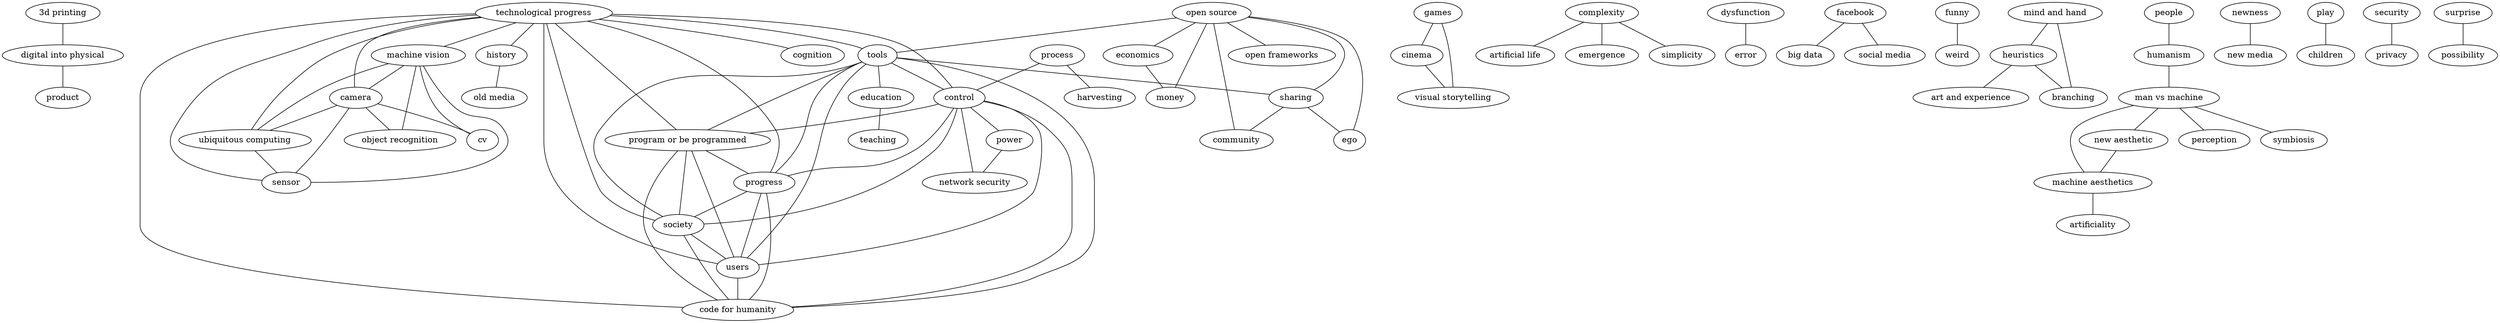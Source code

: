 graph G { 
    "3d printing" -- "digital into physical";
    "camera" -- "cv";
    "camera" -- "object recognition";
    "camera" -- "sensor";
    "camera" -- "ubiquitous computing";
    "cinema" -- "visual storytelling";
    "complexity" -- "artificial life";
    "complexity" -- "emergence";
    "complexity" -- "simplicity";
    "control" -- "code for humanity";
    "control" -- "network security";
    "control" -- "power";
    "control" -- "program or be programmed";
    "control" -- "progress";
    "control" -- "society";
    "control" -- "users";
    "digital into physical" -- "product";
    "dysfunction" -- "error";
    "economics" -- "money";
    "education" -- "teaching";
    "facebook" -- "big data";
    "facebook" -- "social media";
    "funny" -- "weird";
    "games" -- "cinema";
    "games" -- "visual storytelling";
    "heuristics" -- "art and experience";
    "heuristics" -- "branching";
    "history" -- "old media";
    "humanism" -- "man vs machine";
    "machine aesthetics" -- "artificiality";
    "machine vision" -- "camera";
    "machine vision" -- "cv";
    "machine vision" -- "object recognition";
    "machine vision" -- "sensor";
    "machine vision" -- "ubiquitous computing";
    "man vs machine" -- "machine aesthetics";
    "man vs machine" -- "new aesthetic";
    "man vs machine" -- "perception";
    "man vs machine" -- "symbiosis";
    "mind and hand" -- "branching";
    "mind and hand" -- "heuristics";
    "new aesthetic" -- "machine aesthetics";
    "newness" -- "new media";
    "open source" -- "community";
    "open source" -- "economics";
    "open source" -- "ego";
    "open source" -- "money";
    "open source" -- "open frameworks";
    "open source" -- "sharing";
    "open source" -- "tools";
    "people" -- "humanism";
    "play" -- "children";
    "power" -- "network security";
    "process" -- "control";
    "process" -- "harvesting";
    "program or be programmed" -- "code for humanity";
    "program or be programmed" -- "progress";
    "program or be programmed" -- "society";
    "program or be programmed" -- "users";
    "progress" -- "code for humanity";
    "progress" -- "society";
    "progress" -- "users";
    "security" -- "privacy";
    "sharing" -- "community";
    "sharing" -- "ego";
    "society" -- "code for humanity";
    "society" -- "users";
    "surprise" -- "possibility";
    "technological progress" -- "camera";
    "technological progress" -- "code for humanity";
    "technological progress" -- "cognition";
    "technological progress" -- "control";
    "technological progress" -- "history";
    "technological progress" -- "machine vision";
    "technological progress" -- "program or be programmed";
    "technological progress" -- "progress";
    "technological progress" -- "sensor";
    "technological progress" -- "society";
    "technological progress" -- "tools";
    "technological progress" -- "ubiquitous computing";
    "technological progress" -- "users";
    "tools" -- "code for humanity";
    "tools" -- "control";
    "tools" -- "education";
    "tools" -- "program or be programmed";
    "tools" -- "progress";
    "tools" -- "sharing";
    "tools" -- "society";
    "tools" -- "users";
    "ubiquitous computing" -- "sensor";
    "users" -- "code for humanity";
}
